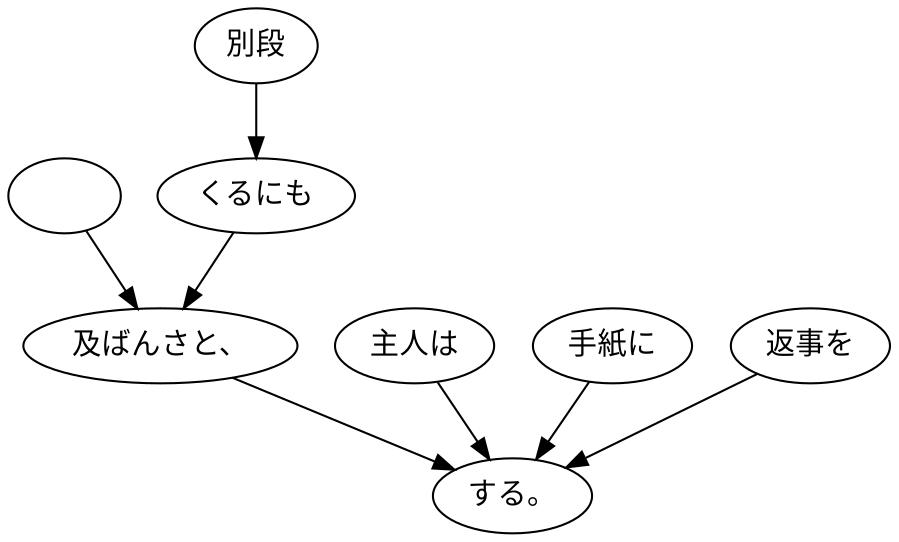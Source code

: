 digraph graph868 {
	node0 [label="　"];
	node1 [label="別段"];
	node2 [label="くるにも"];
	node3 [label="及ばんさと、"];
	node4 [label="主人は"];
	node5 [label="手紙に"];
	node6 [label="返事を"];
	node7 [label="する。"];
	node0 -> node3;
	node1 -> node2;
	node2 -> node3;
	node3 -> node7;
	node4 -> node7;
	node5 -> node7;
	node6 -> node7;
}
